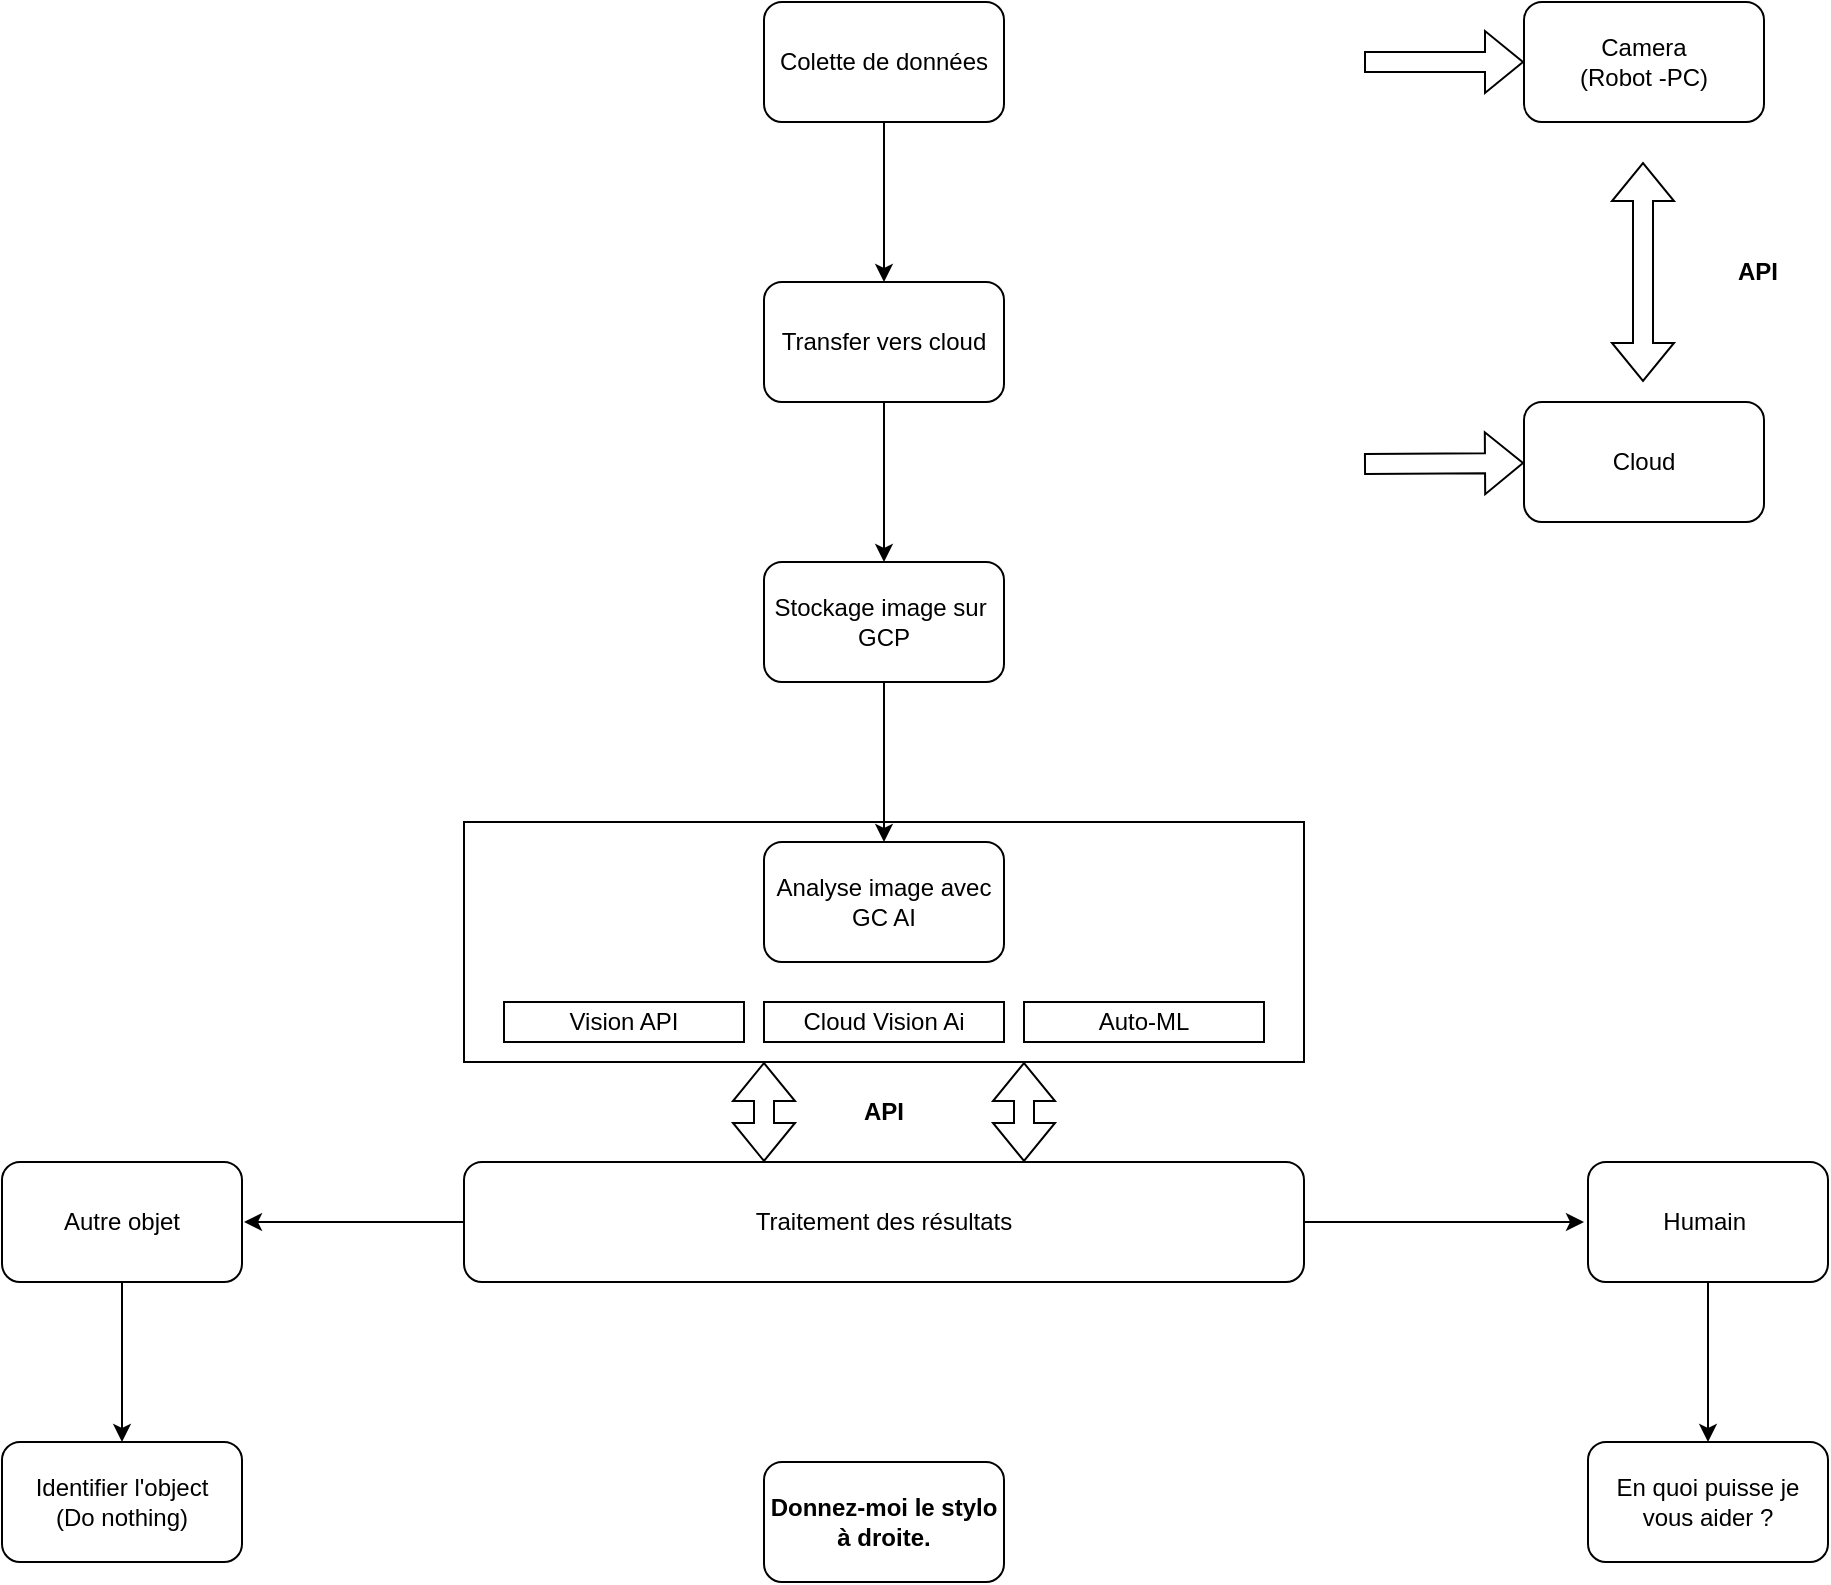 <mxfile version="21.3.2" type="github">
  <diagram name="Page-1" id="YDyJO0L3j_UVQsTX8UVE">
    <mxGraphModel dx="2206" dy="822" grid="1" gridSize="10" guides="1" tooltips="1" connect="1" arrows="1" fold="1" page="1" pageScale="1" pageWidth="827" pageHeight="1169" math="0" shadow="0">
      <root>
        <mxCell id="0" />
        <mxCell id="1" parent="0" />
        <mxCell id="cfqXtN4oNyNtkPthfnNe-16" value="" style="rounded=0;whiteSpace=wrap;html=1;" vertex="1" parent="1">
          <mxGeometry x="150" y="450" width="420" height="120" as="geometry" />
        </mxCell>
        <mxCell id="cfqXtN4oNyNtkPthfnNe-3" value="" style="edgeStyle=orthogonalEdgeStyle;rounded=0;orthogonalLoop=1;jettySize=auto;html=1;" edge="1" parent="1" source="cfqXtN4oNyNtkPthfnNe-1" target="cfqXtN4oNyNtkPthfnNe-2">
          <mxGeometry relative="1" as="geometry" />
        </mxCell>
        <mxCell id="cfqXtN4oNyNtkPthfnNe-1" value="Colette de données" style="rounded=1;whiteSpace=wrap;html=1;" vertex="1" parent="1">
          <mxGeometry x="300" y="40" width="120" height="60" as="geometry" />
        </mxCell>
        <mxCell id="cfqXtN4oNyNtkPthfnNe-7" value="" style="edgeStyle=orthogonalEdgeStyle;rounded=0;orthogonalLoop=1;jettySize=auto;html=1;" edge="1" parent="1" source="cfqXtN4oNyNtkPthfnNe-2" target="cfqXtN4oNyNtkPthfnNe-6">
          <mxGeometry relative="1" as="geometry" />
        </mxCell>
        <mxCell id="cfqXtN4oNyNtkPthfnNe-2" value="Transfer vers cloud" style="rounded=1;whiteSpace=wrap;html=1;" vertex="1" parent="1">
          <mxGeometry x="300" y="180" width="120" height="60" as="geometry" />
        </mxCell>
        <mxCell id="cfqXtN4oNyNtkPthfnNe-4" value="" style="shape=flexArrow;endArrow=classic;html=1;rounded=0;" edge="1" parent="1" target="cfqXtN4oNyNtkPthfnNe-5">
          <mxGeometry width="50" height="50" relative="1" as="geometry">
            <mxPoint x="600" y="70" as="sourcePoint" />
            <mxPoint x="630" y="69.5" as="targetPoint" />
          </mxGeometry>
        </mxCell>
        <mxCell id="cfqXtN4oNyNtkPthfnNe-5" value="Camera&lt;br&gt;(Robot -PC)" style="rounded=1;whiteSpace=wrap;html=1;" vertex="1" parent="1">
          <mxGeometry x="680" y="40" width="120" height="60" as="geometry" />
        </mxCell>
        <mxCell id="cfqXtN4oNyNtkPthfnNe-9" value="" style="edgeStyle=orthogonalEdgeStyle;rounded=0;orthogonalLoop=1;jettySize=auto;html=1;" edge="1" parent="1" source="cfqXtN4oNyNtkPthfnNe-6" target="cfqXtN4oNyNtkPthfnNe-8">
          <mxGeometry relative="1" as="geometry" />
        </mxCell>
        <mxCell id="cfqXtN4oNyNtkPthfnNe-6" value="Stockage image sur&amp;nbsp; GCP" style="rounded=1;whiteSpace=wrap;html=1;" vertex="1" parent="1">
          <mxGeometry x="300" y="320" width="120" height="60" as="geometry" />
        </mxCell>
        <mxCell id="cfqXtN4oNyNtkPthfnNe-8" value="Analyse image avec GC AI" style="rounded=1;whiteSpace=wrap;html=1;" vertex="1" parent="1">
          <mxGeometry x="300" y="460" width="120" height="60" as="geometry" />
        </mxCell>
        <mxCell id="cfqXtN4oNyNtkPthfnNe-10" value="Cloud Vision Ai" style="rounded=0;whiteSpace=wrap;html=1;" vertex="1" parent="1">
          <mxGeometry x="300" y="540" width="120" height="20" as="geometry" />
        </mxCell>
        <mxCell id="cfqXtN4oNyNtkPthfnNe-13" value="Vision API" style="rounded=0;whiteSpace=wrap;html=1;" vertex="1" parent="1">
          <mxGeometry x="170" y="540" width="120" height="20" as="geometry" />
        </mxCell>
        <mxCell id="cfqXtN4oNyNtkPthfnNe-14" value="Auto-ML" style="rounded=0;whiteSpace=wrap;html=1;" vertex="1" parent="1">
          <mxGeometry x="430" y="540" width="120" height="20" as="geometry" />
        </mxCell>
        <mxCell id="cfqXtN4oNyNtkPthfnNe-19" value="" style="edgeStyle=orthogonalEdgeStyle;rounded=0;orthogonalLoop=1;jettySize=auto;html=1;" edge="1" parent="1" source="cfqXtN4oNyNtkPthfnNe-17">
          <mxGeometry relative="1" as="geometry">
            <mxPoint x="710" y="650" as="targetPoint" />
          </mxGeometry>
        </mxCell>
        <mxCell id="cfqXtN4oNyNtkPthfnNe-21" value="" style="edgeStyle=orthogonalEdgeStyle;rounded=0;orthogonalLoop=1;jettySize=auto;html=1;" edge="1" parent="1" source="cfqXtN4oNyNtkPthfnNe-17">
          <mxGeometry relative="1" as="geometry">
            <mxPoint x="40" y="650" as="targetPoint" />
            <Array as="points">
              <mxPoint x="40" y="650" />
              <mxPoint x="40" y="650" />
            </Array>
          </mxGeometry>
        </mxCell>
        <mxCell id="cfqXtN4oNyNtkPthfnNe-17" value="Traitement des résultats" style="rounded=1;whiteSpace=wrap;html=1;" vertex="1" parent="1">
          <mxGeometry x="150" y="620" width="420" height="60" as="geometry" />
        </mxCell>
        <mxCell id="cfqXtN4oNyNtkPthfnNe-25" value="" style="edgeStyle=orthogonalEdgeStyle;rounded=0;orthogonalLoop=1;jettySize=auto;html=1;" edge="1" parent="1" source="cfqXtN4oNyNtkPthfnNe-18" target="cfqXtN4oNyNtkPthfnNe-24">
          <mxGeometry relative="1" as="geometry" />
        </mxCell>
        <mxCell id="cfqXtN4oNyNtkPthfnNe-18" value="Humain&amp;nbsp;&lt;br&gt;" style="whiteSpace=wrap;html=1;rounded=1;" vertex="1" parent="1">
          <mxGeometry x="712" y="620" width="120" height="60" as="geometry" />
        </mxCell>
        <mxCell id="cfqXtN4oNyNtkPthfnNe-23" value="" style="edgeStyle=orthogonalEdgeStyle;rounded=0;orthogonalLoop=1;jettySize=auto;html=1;" edge="1" parent="1" source="cfqXtN4oNyNtkPthfnNe-20" target="cfqXtN4oNyNtkPthfnNe-22">
          <mxGeometry relative="1" as="geometry" />
        </mxCell>
        <mxCell id="cfqXtN4oNyNtkPthfnNe-20" value="Autre objet" style="whiteSpace=wrap;html=1;rounded=1;" vertex="1" parent="1">
          <mxGeometry x="-81" y="620" width="120" height="60" as="geometry" />
        </mxCell>
        <mxCell id="cfqXtN4oNyNtkPthfnNe-22" value="Identifier l&#39;object&lt;br&gt;(Do nothing)" style="whiteSpace=wrap;html=1;rounded=1;" vertex="1" parent="1">
          <mxGeometry x="-81" y="760" width="120" height="60" as="geometry" />
        </mxCell>
        <mxCell id="cfqXtN4oNyNtkPthfnNe-24" value="En quoi puisse je vous aider ?" style="whiteSpace=wrap;html=1;rounded=1;" vertex="1" parent="1">
          <mxGeometry x="712" y="760" width="120" height="60" as="geometry" />
        </mxCell>
        <mxCell id="cfqXtN4oNyNtkPthfnNe-26" value="" style="shape=flexArrow;endArrow=classic;html=1;rounded=0;" edge="1" parent="1">
          <mxGeometry width="50" height="50" relative="1" as="geometry">
            <mxPoint x="600" y="271" as="sourcePoint" />
            <mxPoint x="680" y="270.5" as="targetPoint" />
          </mxGeometry>
        </mxCell>
        <mxCell id="cfqXtN4oNyNtkPthfnNe-27" value="Cloud" style="rounded=1;whiteSpace=wrap;html=1;" vertex="1" parent="1">
          <mxGeometry x="680" y="240" width="120" height="60" as="geometry" />
        </mxCell>
        <mxCell id="cfqXtN4oNyNtkPthfnNe-30" value="" style="shape=flexArrow;endArrow=classic;startArrow=classic;html=1;rounded=0;" edge="1" parent="1">
          <mxGeometry width="100" height="100" relative="1" as="geometry">
            <mxPoint x="739.5" y="230" as="sourcePoint" />
            <mxPoint x="739.5" y="120" as="targetPoint" />
          </mxGeometry>
        </mxCell>
        <mxCell id="cfqXtN4oNyNtkPthfnNe-31" value="" style="shape=flexArrow;endArrow=classic;startArrow=classic;html=1;rounded=0;" edge="1" parent="1">
          <mxGeometry width="100" height="100" relative="1" as="geometry">
            <mxPoint x="300" y="620" as="sourcePoint" />
            <mxPoint x="300" y="570" as="targetPoint" />
          </mxGeometry>
        </mxCell>
        <mxCell id="cfqXtN4oNyNtkPthfnNe-32" value="" style="shape=flexArrow;endArrow=classic;startArrow=classic;html=1;rounded=0;" edge="1" parent="1">
          <mxGeometry width="100" height="100" relative="1" as="geometry">
            <mxPoint x="430" y="620" as="sourcePoint" />
            <mxPoint x="430" y="570" as="targetPoint" />
          </mxGeometry>
        </mxCell>
        <mxCell id="cfqXtN4oNyNtkPthfnNe-35" value="&lt;b&gt;API&lt;/b&gt;" style="text;html=1;strokeColor=none;fillColor=none;align=center;verticalAlign=middle;whiteSpace=wrap;rounded=0;" vertex="1" parent="1">
          <mxGeometry x="767" y="160" width="60" height="30" as="geometry" />
        </mxCell>
        <mxCell id="cfqXtN4oNyNtkPthfnNe-36" value="&lt;b&gt;API&lt;/b&gt;" style="text;html=1;strokeColor=none;fillColor=none;align=center;verticalAlign=middle;whiteSpace=wrap;rounded=0;" vertex="1" parent="1">
          <mxGeometry x="330" y="580" width="60" height="30" as="geometry" />
        </mxCell>
        <mxCell id="cfqXtN4oNyNtkPthfnNe-42" value="&lt;b&gt;Donnez-moi le stylo à droite.&lt;/b&gt;" style="whiteSpace=wrap;html=1;rounded=1;" vertex="1" parent="1">
          <mxGeometry x="300" y="770" width="120" height="60" as="geometry" />
        </mxCell>
      </root>
    </mxGraphModel>
  </diagram>
</mxfile>
